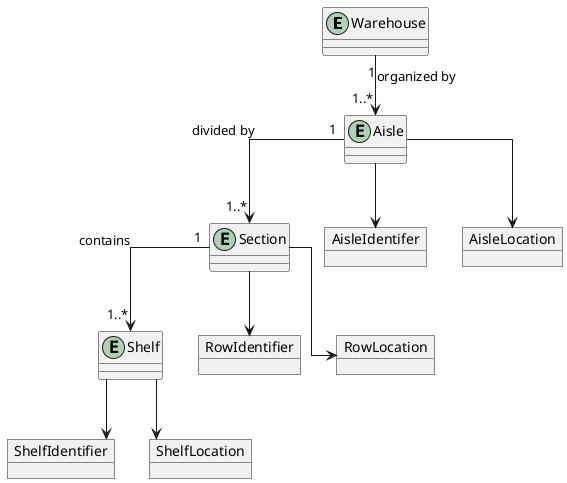 @startuml

skinparam linetype ortho

entity Warehouse
entity Aisle
entity Section
entity Shelf
object AisleIdentifer
object AisleLocation
object RowIdentifier
object RowLocation
object ShelfIdentifier
object ShelfLocation




Warehouse "1" --> "1..*" Aisle : organized by
Aisle "1" --> "1..*" Section : divided by
Section "1" --> "1..*" Shelf  : contains
Aisle --> AisleIdentifer
Aisle --> AisleLocation
Section --> RowIdentifier
Section --> RowLocation
Shelf --> ShelfIdentifier
Shelf --> ShelfLocation



@enduml